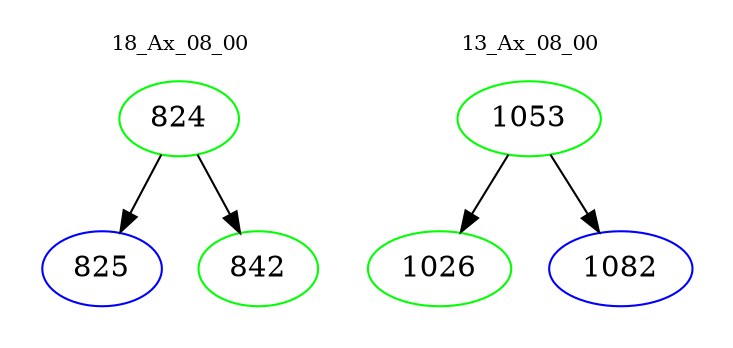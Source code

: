 digraph{
subgraph cluster_0 {
color = white
label = "18_Ax_08_00";
fontsize=10;
T0_824 [label="824", color="green"]
T0_824 -> T0_825 [color="black"]
T0_825 [label="825", color="blue"]
T0_824 -> T0_842 [color="black"]
T0_842 [label="842", color="green"]
}
subgraph cluster_1 {
color = white
label = "13_Ax_08_00";
fontsize=10;
T1_1053 [label="1053", color="green"]
T1_1053 -> T1_1026 [color="black"]
T1_1026 [label="1026", color="green"]
T1_1053 -> T1_1082 [color="black"]
T1_1082 [label="1082", color="blue"]
}
}
